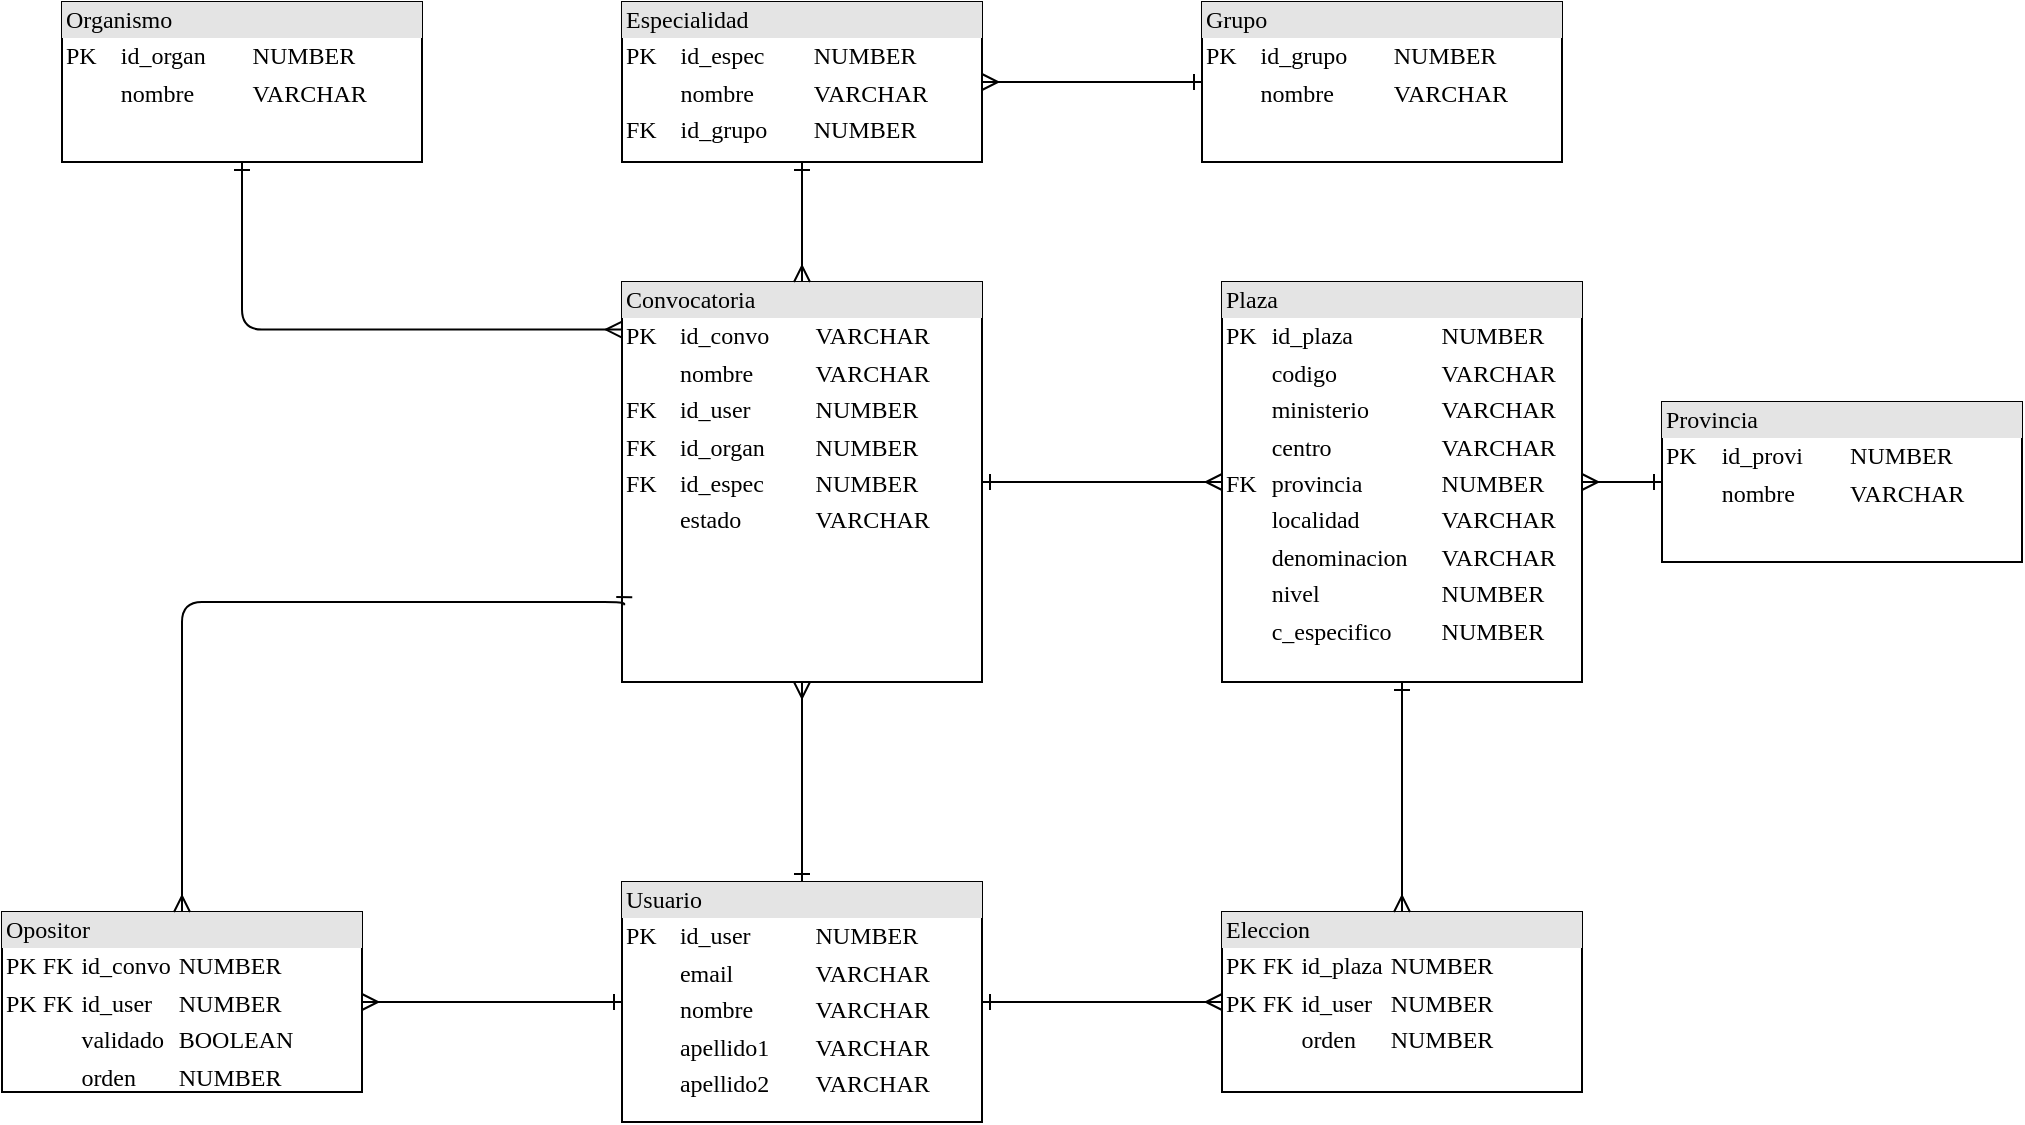 <mxfile version="16.6.4" type="github">
  <diagram name="Page-1" id="2ca16b54-16f6-2749-3443-fa8db7711227">
    <mxGraphModel dx="1422" dy="752" grid="1" gridSize="10" guides="1" tooltips="1" connect="1" arrows="1" fold="1" page="1" pageScale="1" pageWidth="1100" pageHeight="850" background="none" math="0" shadow="0">
      <root>
        <mxCell id="0" />
        <mxCell id="1" parent="0" />
        <mxCell id="2ed32ef02a7f4228-3" value="&lt;div style=&quot;box-sizing: border-box ; width: 100% ; background: #e4e4e4 ; padding: 2px&quot;&gt;Plaza&lt;br&gt;&lt;/div&gt;&lt;table style=&quot;width: 100% ; font-size: 1em&quot; cellspacing=&quot;0&quot; cellpadding=&quot;2&quot;&gt;&lt;tbody&gt;&lt;tr&gt;&lt;td&gt;PK&lt;br&gt;&lt;/td&gt;&lt;td&gt;id_plaza&lt;br&gt;&lt;/td&gt;&lt;td&gt;NUMBER&lt;br&gt;&lt;/td&gt;&lt;/tr&gt;&lt;tr&gt;&lt;td&gt;&lt;br&gt;&lt;/td&gt;&lt;td&gt;codigo&lt;br&gt;&lt;/td&gt;&lt;td&gt;VARCHAR&lt;br&gt;&lt;/td&gt;&lt;/tr&gt;&lt;tr&gt;&lt;td&gt;&lt;br&gt;&lt;/td&gt;&lt;td&gt;ministerio&lt;br&gt;&lt;/td&gt;&lt;td&gt;VARCHAR&lt;br&gt;&lt;/td&gt;&lt;/tr&gt;&lt;tr&gt;&lt;td&gt;&lt;br&gt;&lt;/td&gt;&lt;td&gt;centro&lt;br&gt;&lt;/td&gt;&lt;td&gt;VARCHAR&lt;/td&gt;&lt;/tr&gt;&lt;tr&gt;&lt;td&gt;FK&lt;br&gt;&lt;/td&gt;&lt;td&gt;provincia&lt;br&gt;&lt;/td&gt;&lt;td&gt;NUMBER&lt;br&gt;&lt;/td&gt;&lt;/tr&gt;&lt;tr&gt;&lt;td&gt;&lt;br&gt;&lt;/td&gt;&lt;td&gt;localidad&lt;br&gt;&lt;/td&gt;&lt;td&gt;VARCHAR&lt;/td&gt;&lt;/tr&gt;&lt;tr&gt;&lt;td&gt;&lt;br&gt;&lt;/td&gt;&lt;td&gt;denominacion&lt;br&gt;&lt;/td&gt;&lt;td&gt;VARCHAR&lt;/td&gt;&lt;/tr&gt;&lt;tr&gt;&lt;td&gt;&lt;br&gt;&lt;/td&gt;&lt;td&gt;nivel&lt;br&gt;&lt;/td&gt;&lt;td&gt;NUMBER&lt;br&gt;&lt;/td&gt;&lt;/tr&gt;&lt;tr&gt;&lt;td&gt;&lt;br&gt;&lt;/td&gt;&lt;td&gt;c_especifico&lt;br&gt;&lt;/td&gt;&lt;td&gt;NUMBER&lt;br&gt;&lt;/td&gt;&lt;/tr&gt;&lt;/tbody&gt;&lt;/table&gt;" style="verticalAlign=top;align=left;overflow=fill;html=1;rounded=0;shadow=0;comic=0;labelBackgroundColor=none;strokeWidth=1;fontFamily=Verdana;fontSize=12" parent="1" vertex="1">
          <mxGeometry x="690" y="260" width="180" height="200" as="geometry" />
        </mxCell>
        <mxCell id="2ed32ef02a7f4228-5" value="&lt;div style=&quot;box-sizing: border-box ; width: 100% ; background: #e4e4e4 ; padding: 2px&quot;&gt;Eleccion&lt;/div&gt;&lt;table cellspacing=&quot;0&quot; cellpadding=&quot;2&quot;&gt;&lt;tbody&gt;&lt;tr&gt;&lt;td&gt;PK FK&lt;br&gt;&lt;/td&gt;&lt;td&gt;id_plaza&lt;br&gt;&lt;/td&gt;&lt;td&gt;NUMBER&lt;br&gt;&lt;/td&gt;&lt;/tr&gt;&lt;tr&gt;&lt;td&gt;PK FK&lt;br&gt;&lt;/td&gt;&lt;td&gt;id_user&lt;br&gt;&lt;/td&gt;&lt;td&gt;NUMBER&lt;br&gt;&lt;/td&gt;&lt;/tr&gt;&lt;tr&gt;&lt;td&gt;&lt;br&gt;&lt;/td&gt;&lt;td&gt;orden&lt;br&gt;&lt;/td&gt;&lt;td&gt;NUMBER&lt;br&gt;&lt;/td&gt;&lt;/tr&gt;&lt;tr&gt;&lt;td&gt;&lt;br&gt;&lt;/td&gt;&lt;td&gt;&lt;br&gt;&lt;/td&gt;&lt;td&gt;&lt;br&gt;&lt;/td&gt;&lt;/tr&gt;&lt;tr&gt;&lt;td&gt;&lt;br&gt;&lt;/td&gt;&lt;td&gt;&lt;br&gt;&lt;/td&gt;&lt;td&gt;&lt;br&gt;&lt;/td&gt;&lt;/tr&gt;&lt;/tbody&gt;&lt;/table&gt;" style="verticalAlign=top;align=left;overflow=fill;html=1;rounded=0;shadow=0;comic=0;labelBackgroundColor=none;strokeWidth=1;fontFamily=Verdana;fontSize=12" parent="1" vertex="1">
          <mxGeometry x="690" y="575" width="180" height="90" as="geometry" />
        </mxCell>
        <mxCell id="2ed32ef02a7f4228-21" style="edgeStyle=orthogonalEdgeStyle;html=1;labelBackgroundColor=none;startArrow=ERmany;endArrow=ERone;fontFamily=Verdana;fontSize=12;align=left;exitX=1;exitY=0.5;exitDx=0;exitDy=0;startFill=0;endFill=0;" parent="1" source="8BvIctw0IKY5NuIQhwcZ-6" target="8BvIctw0IKY5NuIQhwcZ-1" edge="1">
          <mxGeometry relative="1" as="geometry">
            <mxPoint x="570" y="180" as="sourcePoint" />
          </mxGeometry>
        </mxCell>
        <mxCell id="8BvIctw0IKY5NuIQhwcZ-1" value="&lt;div style=&quot;box-sizing: border-box ; width: 100% ; background: #e4e4e4 ; padding: 2px&quot;&gt;Grupo&lt;/div&gt;&lt;table style=&quot;width: 100% ; font-size: 1em&quot; cellspacing=&quot;0&quot; cellpadding=&quot;2&quot;&gt;&lt;tbody&gt;&lt;tr&gt;&lt;td&gt;PK&lt;br&gt;&lt;/td&gt;&lt;td&gt;id_grupo&lt;br&gt;&lt;/td&gt;&lt;td&gt;NUMBER&lt;br&gt;&lt;/td&gt;&lt;/tr&gt;&lt;tr&gt;&lt;td&gt;&lt;br&gt;&lt;/td&gt;&lt;td&gt;nombre&lt;br&gt;&lt;/td&gt;&lt;td&gt;VARCHAR&lt;br&gt;&lt;/td&gt;&lt;/tr&gt;&lt;tr&gt;&lt;td&gt;&lt;br&gt;&lt;/td&gt;&lt;td&gt;&lt;br&gt;&lt;/td&gt;&lt;td&gt;&lt;br&gt;&lt;/td&gt;&lt;/tr&gt;&lt;tr&gt;&lt;td&gt;&lt;br&gt;&lt;/td&gt;&lt;td&gt;&lt;br&gt;&lt;/td&gt;&lt;td&gt;&lt;br&gt;&lt;/td&gt;&lt;/tr&gt;&lt;tr&gt;&lt;td&gt;&lt;br&gt;&lt;/td&gt;&lt;td&gt;&lt;br&gt;&lt;/td&gt;&lt;td&gt;&lt;br&gt;&lt;/td&gt;&lt;/tr&gt;&lt;/tbody&gt;&lt;/table&gt;" style="verticalAlign=top;align=left;overflow=fill;html=1;rounded=0;shadow=0;comic=0;labelBackgroundColor=none;strokeWidth=1;fontFamily=Verdana;fontSize=12" parent="1" vertex="1">
          <mxGeometry x="680" y="120" width="180" height="80" as="geometry" />
        </mxCell>
        <mxCell id="8BvIctw0IKY5NuIQhwcZ-6" value="&lt;div style=&quot;box-sizing: border-box ; width: 100% ; background: #e4e4e4 ; padding: 2px&quot;&gt;Especialidad&lt;/div&gt;&lt;table style=&quot;width: 100% ; font-size: 1em&quot; cellspacing=&quot;0&quot; cellpadding=&quot;2&quot;&gt;&lt;tbody&gt;&lt;tr&gt;&lt;td&gt;PK&lt;br&gt;&lt;/td&gt;&lt;td&gt;id_espec&lt;br&gt;&lt;/td&gt;&lt;td&gt;NUMBER&lt;br&gt;&lt;/td&gt;&lt;/tr&gt;&lt;tr&gt;&lt;td&gt;&lt;br&gt;&lt;/td&gt;&lt;td&gt;nombre&lt;br&gt;&lt;/td&gt;&lt;td&gt;VARCHAR&lt;br&gt;&lt;/td&gt;&lt;/tr&gt;&lt;tr&gt;&lt;td&gt;FK&lt;br&gt;&lt;/td&gt;&lt;td&gt;id_grupo&lt;br&gt;&lt;/td&gt;&lt;td&gt;NUMBER&lt;br&gt;&lt;/td&gt;&lt;/tr&gt;&lt;/tbody&gt;&lt;/table&gt;" style="verticalAlign=top;align=left;overflow=fill;html=1;rounded=0;shadow=0;comic=0;labelBackgroundColor=none;strokeWidth=1;fontFamily=Verdana;fontSize=12" parent="1" vertex="1">
          <mxGeometry x="390" y="120" width="180" height="80" as="geometry" />
        </mxCell>
        <mxCell id="8BvIctw0IKY5NuIQhwcZ-8" value="&lt;div style=&quot;box-sizing: border-box ; width: 100% ; background: #e4e4e4 ; padding: 2px&quot;&gt;Organismo&lt;/div&gt;&lt;table style=&quot;width: 100% ; font-size: 1em&quot; cellspacing=&quot;0&quot; cellpadding=&quot;2&quot;&gt;&lt;tbody&gt;&lt;tr&gt;&lt;td&gt;PK&lt;br&gt;&lt;/td&gt;&lt;td&gt;id_organ&lt;br&gt;&lt;/td&gt;&lt;td&gt;NUMBER&lt;br&gt;&lt;/td&gt;&lt;/tr&gt;&lt;tr&gt;&lt;td&gt;&lt;br&gt;&lt;/td&gt;&lt;td&gt;nombre&lt;br&gt;&lt;/td&gt;&lt;td&gt;VARCHAR&lt;br&gt;&lt;/td&gt;&lt;/tr&gt;&lt;tr&gt;&lt;td&gt;&lt;br&gt;&lt;/td&gt;&lt;td&gt;&lt;br&gt;&lt;/td&gt;&lt;td&gt;&lt;br&gt;&lt;/td&gt;&lt;/tr&gt;&lt;tr&gt;&lt;td&gt;&lt;br&gt;&lt;/td&gt;&lt;td&gt;&lt;br&gt;&lt;/td&gt;&lt;td&gt;&lt;br&gt;&lt;/td&gt;&lt;/tr&gt;&lt;tr&gt;&lt;td&gt;&lt;br&gt;&lt;/td&gt;&lt;td&gt;&lt;br&gt;&lt;/td&gt;&lt;td&gt;&lt;br&gt;&lt;/td&gt;&lt;/tr&gt;&lt;/tbody&gt;&lt;/table&gt;" style="verticalAlign=top;align=left;overflow=fill;html=1;rounded=0;shadow=0;comic=0;labelBackgroundColor=none;strokeWidth=1;fontFamily=Verdana;fontSize=12" parent="1" vertex="1">
          <mxGeometry x="110" y="120" width="180" height="80" as="geometry" />
        </mxCell>
        <mxCell id="8BvIctw0IKY5NuIQhwcZ-9" value="&lt;div style=&quot;box-sizing: border-box ; width: 100% ; background: #e4e4e4 ; padding: 2px&quot;&gt;Opositor&lt;/div&gt;&lt;table cellspacing=&quot;0&quot; cellpadding=&quot;2&quot;&gt;&lt;tbody&gt;&lt;tr&gt;&lt;td&gt;PK FK&lt;br&gt;&lt;/td&gt;&lt;td&gt;id_convo&lt;br&gt;&lt;/td&gt;&lt;td&gt;NUMBER&lt;br&gt;&lt;/td&gt;&lt;/tr&gt;&lt;tr&gt;&lt;td&gt;PK FK&lt;br&gt;&lt;/td&gt;&lt;td&gt;id_user&lt;br&gt;&lt;/td&gt;&lt;td&gt;NUMBER&lt;br&gt;&lt;/td&gt;&lt;/tr&gt;&lt;tr&gt;&lt;td&gt;&lt;br&gt;&lt;/td&gt;&lt;td&gt;validado&lt;br&gt;&lt;/td&gt;&lt;td&gt;BOOLEAN&lt;br&gt;&lt;/td&gt;&lt;/tr&gt;&lt;tr&gt;&lt;td&gt;&lt;br&gt;&lt;/td&gt;&lt;td&gt;orden&lt;br&gt;&lt;/td&gt;&lt;td&gt;NUMBER&lt;br&gt;&lt;/td&gt;&lt;/tr&gt;&lt;tr&gt;&lt;td&gt;&lt;br&gt;&lt;/td&gt;&lt;td&gt;&lt;br&gt;&lt;/td&gt;&lt;td&gt;&lt;br&gt;&lt;/td&gt;&lt;/tr&gt;&lt;/tbody&gt;&lt;/table&gt;" style="verticalAlign=top;align=left;overflow=fill;html=1;rounded=0;shadow=0;comic=0;labelBackgroundColor=none;strokeWidth=1;fontFamily=Verdana;fontSize=12" parent="1" vertex="1">
          <mxGeometry x="80" y="575" width="180" height="90" as="geometry" />
        </mxCell>
        <mxCell id="8BvIctw0IKY5NuIQhwcZ-11" value="&lt;div style=&quot;box-sizing: border-box ; width: 100% ; background: #e4e4e4 ; padding: 2px&quot;&gt;Usuario&lt;br&gt;&lt;/div&gt;&lt;table style=&quot;width: 100% ; font-size: 1em&quot; cellspacing=&quot;0&quot; cellpadding=&quot;2&quot;&gt;&lt;tbody&gt;&lt;tr&gt;&lt;td&gt;PK&lt;br&gt;&lt;/td&gt;&lt;td&gt;id_user&lt;br&gt;&lt;/td&gt;&lt;td&gt;NUMBER&lt;br&gt;&lt;/td&gt;&lt;/tr&gt;&lt;tr&gt;&lt;td&gt;&lt;br&gt;&lt;/td&gt;&lt;td&gt;email&lt;br&gt;&lt;/td&gt;&lt;td&gt;VARCHAR&lt;br&gt;&lt;/td&gt;&lt;/tr&gt;&lt;tr&gt;&lt;td&gt;&lt;br&gt;&lt;/td&gt;&lt;td&gt;nombre&lt;br&gt;&lt;/td&gt;&lt;td&gt;VARCHAR&lt;/td&gt;&lt;/tr&gt;&lt;tr&gt;&lt;td&gt;&lt;br&gt;&lt;/td&gt;&lt;td&gt;apellido1&lt;br&gt;&lt;/td&gt;&lt;td&gt;VARCHAR&lt;/td&gt;&lt;/tr&gt;&lt;tr&gt;&lt;td&gt;&lt;br&gt;&lt;/td&gt;&lt;td&gt;apellido2&lt;br&gt;&lt;/td&gt;&lt;td&gt;VARCHAR&lt;/td&gt;&lt;/tr&gt;&lt;/tbody&gt;&lt;/table&gt;" style="verticalAlign=top;align=left;overflow=fill;html=1;rounded=0;shadow=0;comic=0;labelBackgroundColor=none;strokeWidth=1;fontFamily=Verdana;fontSize=12" parent="1" vertex="1">
          <mxGeometry x="390" y="560" width="180" height="120" as="geometry" />
        </mxCell>
        <mxCell id="8BvIctw0IKY5NuIQhwcZ-15" value="&lt;div style=&quot;box-sizing: border-box ; width: 100% ; background: #e4e4e4 ; padding: 2px&quot;&gt;Convocatoria&lt;br&gt;&lt;/div&gt;&lt;table style=&quot;width: 100% ; font-size: 1em&quot; cellspacing=&quot;0&quot; cellpadding=&quot;2&quot;&gt;&lt;tbody&gt;&lt;tr&gt;&lt;td&gt;PK&lt;br&gt;&lt;/td&gt;&lt;td&gt;id_convo&lt;br&gt;&lt;/td&gt;&lt;td&gt;VARCHAR&lt;br&gt;&lt;/td&gt;&lt;/tr&gt;&lt;tr&gt;&lt;td&gt;&lt;br&gt;&lt;/td&gt;&lt;td&gt;nombre&lt;br&gt;&lt;/td&gt;&lt;td&gt;VARCHAR&lt;br&gt;&lt;/td&gt;&lt;/tr&gt;&lt;tr&gt;&lt;td&gt;FK&lt;br&gt;&lt;/td&gt;&lt;td&gt;id_user&lt;br&gt;&lt;/td&gt;&lt;td&gt;NUMBER&lt;br&gt;&lt;/td&gt;&lt;/tr&gt;&lt;tr&gt;&lt;td&gt;FK&lt;br&gt;&lt;/td&gt;&lt;td&gt;id_organ&lt;br&gt;&lt;/td&gt;&lt;td&gt;NUMBER&lt;br&gt;&lt;/td&gt;&lt;/tr&gt;&lt;tr&gt;&lt;td&gt;FK&lt;br&gt;&lt;/td&gt;&lt;td&gt;id_espec&lt;br&gt;&lt;/td&gt;&lt;td&gt;NUMBER&lt;br&gt;&lt;/td&gt;&lt;/tr&gt;&lt;tr&gt;&lt;td&gt;&lt;br&gt;&lt;/td&gt;&lt;td&gt;estado&lt;br&gt;&lt;/td&gt;&lt;td&gt;VARCHAR&lt;br&gt;&lt;/td&gt;&lt;/tr&gt;&lt;tr&gt;&lt;td&gt;&lt;br&gt;&lt;/td&gt;&lt;td&gt;&lt;br&gt;&lt;/td&gt;&lt;td&gt;&lt;br&gt;&lt;/td&gt;&lt;/tr&gt;&lt;tr&gt;&lt;td&gt;&lt;br&gt;&lt;/td&gt;&lt;td&gt;&lt;br&gt;&lt;/td&gt;&lt;td&gt;&lt;br&gt;&lt;/td&gt;&lt;/tr&gt;&lt;tr&gt;&lt;td&gt;&lt;br&gt;&lt;/td&gt;&lt;td&gt;&lt;br&gt;&lt;/td&gt;&lt;td&gt;&lt;br&gt;&lt;/td&gt;&lt;/tr&gt;&lt;tr&gt;&lt;td&gt;&lt;br&gt;&lt;/td&gt;&lt;td&gt;&lt;br&gt;&lt;/td&gt;&lt;td&gt;&lt;br&gt;&lt;/td&gt;&lt;/tr&gt;&lt;tr&gt;&lt;td&gt;&lt;br&gt;&lt;/td&gt;&lt;td&gt;&lt;br&gt;&lt;/td&gt;&lt;td&gt;&lt;br&gt;&lt;/td&gt;&lt;/tr&gt;&lt;/tbody&gt;&lt;/table&gt;" style="verticalAlign=top;align=left;overflow=fill;html=1;rounded=0;shadow=0;comic=0;labelBackgroundColor=none;strokeWidth=1;fontFamily=Verdana;fontSize=12" parent="1" vertex="1">
          <mxGeometry x="390" y="260" width="180" height="200" as="geometry" />
        </mxCell>
        <mxCell id="xR_HSrIAUmoEfzJgC_IC-1" style="edgeStyle=orthogonalEdgeStyle;html=1;labelBackgroundColor=none;startArrow=ERmany;endArrow=ERone;fontFamily=Verdana;fontSize=12;align=left;exitX=0;exitY=0.119;exitDx=0;exitDy=0;startFill=0;endFill=0;entryX=0.5;entryY=1;entryDx=0;entryDy=0;exitPerimeter=0;" edge="1" parent="1" source="8BvIctw0IKY5NuIQhwcZ-15" target="8BvIctw0IKY5NuIQhwcZ-8">
          <mxGeometry relative="1" as="geometry">
            <mxPoint x="580" y="170" as="sourcePoint" />
            <mxPoint x="690" y="170" as="targetPoint" />
          </mxGeometry>
        </mxCell>
        <mxCell id="xR_HSrIAUmoEfzJgC_IC-2" style="edgeStyle=orthogonalEdgeStyle;html=1;labelBackgroundColor=none;startArrow=ERmany;endArrow=ERone;fontFamily=Verdana;fontSize=12;align=left;exitX=0.5;exitY=0;exitDx=0;exitDy=0;startFill=0;endFill=0;entryX=0.5;entryY=1;entryDx=0;entryDy=0;" edge="1" parent="1" source="8BvIctw0IKY5NuIQhwcZ-15" target="8BvIctw0IKY5NuIQhwcZ-6">
          <mxGeometry relative="1" as="geometry">
            <mxPoint x="580" y="170" as="sourcePoint" />
            <mxPoint x="690" y="170" as="targetPoint" />
          </mxGeometry>
        </mxCell>
        <mxCell id="xR_HSrIAUmoEfzJgC_IC-3" style="edgeStyle=orthogonalEdgeStyle;html=1;labelBackgroundColor=none;startArrow=ERmany;endArrow=ERone;fontFamily=Verdana;fontSize=12;align=left;startFill=0;endFill=0;entryX=0.006;entryY=0.808;entryDx=0;entryDy=0;entryPerimeter=0;exitX=0.5;exitY=0;exitDx=0;exitDy=0;" edge="1" parent="1" source="8BvIctw0IKY5NuIQhwcZ-9" target="8BvIctw0IKY5NuIQhwcZ-15">
          <mxGeometry relative="1" as="geometry">
            <mxPoint x="160" y="460" as="sourcePoint" />
            <mxPoint x="290" y="520" as="targetPoint" />
            <Array as="points">
              <mxPoint x="170" y="420" />
              <mxPoint x="391" y="420" />
            </Array>
          </mxGeometry>
        </mxCell>
        <mxCell id="xR_HSrIAUmoEfzJgC_IC-4" style="edgeStyle=orthogonalEdgeStyle;html=1;labelBackgroundColor=none;startArrow=ERmany;endArrow=ERone;fontFamily=Verdana;fontSize=12;align=left;exitX=0.5;exitY=1;exitDx=0;exitDy=0;startFill=0;endFill=0;entryX=0.5;entryY=0;entryDx=0;entryDy=0;" edge="1" parent="1" source="8BvIctw0IKY5NuIQhwcZ-15" target="8BvIctw0IKY5NuIQhwcZ-11">
          <mxGeometry relative="1" as="geometry">
            <mxPoint x="590" y="550" as="sourcePoint" />
            <mxPoint x="590" y="490" as="targetPoint" />
            <Array as="points">
              <mxPoint x="480" y="520" />
              <mxPoint x="480" y="520" />
            </Array>
          </mxGeometry>
        </mxCell>
        <mxCell id="xR_HSrIAUmoEfzJgC_IC-5" value="&lt;div style=&quot;box-sizing: border-box ; width: 100% ; background: #e4e4e4 ; padding: 2px&quot;&gt;Provincia&lt;br&gt;&lt;/div&gt;&lt;table style=&quot;width: 100% ; font-size: 1em&quot; cellspacing=&quot;0&quot; cellpadding=&quot;2&quot;&gt;&lt;tbody&gt;&lt;tr&gt;&lt;td&gt;PK&lt;br&gt;&lt;/td&gt;&lt;td&gt;id_provi&lt;br&gt;&lt;/td&gt;&lt;td&gt;NUMBER&lt;br&gt;&lt;/td&gt;&lt;/tr&gt;&lt;tr&gt;&lt;td&gt;&lt;br&gt;&lt;/td&gt;&lt;td&gt;nombre&lt;br&gt;&lt;/td&gt;&lt;td&gt;VARCHAR&lt;br&gt;&lt;/td&gt;&lt;/tr&gt;&lt;tr&gt;&lt;td&gt;&lt;br&gt;&lt;/td&gt;&lt;td&gt;&lt;br&gt;&lt;/td&gt;&lt;td&gt;&lt;br&gt;&lt;/td&gt;&lt;/tr&gt;&lt;tr&gt;&lt;td&gt;&lt;br&gt;&lt;/td&gt;&lt;td&gt;&lt;br&gt;&lt;/td&gt;&lt;td&gt;&lt;br&gt;&lt;/td&gt;&lt;/tr&gt;&lt;tr&gt;&lt;td&gt;&lt;br&gt;&lt;/td&gt;&lt;td&gt;&lt;br&gt;&lt;/td&gt;&lt;td&gt;&lt;br&gt;&lt;/td&gt;&lt;/tr&gt;&lt;/tbody&gt;&lt;/table&gt;" style="verticalAlign=top;align=left;overflow=fill;html=1;rounded=0;shadow=0;comic=0;labelBackgroundColor=none;strokeWidth=1;fontFamily=Verdana;fontSize=12" vertex="1" parent="1">
          <mxGeometry x="910" y="320" width="180" height="80" as="geometry" />
        </mxCell>
        <mxCell id="xR_HSrIAUmoEfzJgC_IC-7" style="edgeStyle=orthogonalEdgeStyle;html=1;labelBackgroundColor=none;startArrow=ERmany;endArrow=ERone;fontFamily=Verdana;fontSize=12;align=left;exitX=1;exitY=0.5;exitDx=0;exitDy=0;startFill=0;endFill=0;entryX=0;entryY=0.5;entryDx=0;entryDy=0;" edge="1" parent="1" source="2ed32ef02a7f4228-3" target="xR_HSrIAUmoEfzJgC_IC-5">
          <mxGeometry relative="1" as="geometry">
            <mxPoint x="580" y="170" as="sourcePoint" />
            <mxPoint x="690" y="170" as="targetPoint" />
          </mxGeometry>
        </mxCell>
        <mxCell id="xR_HSrIAUmoEfzJgC_IC-8" style="edgeStyle=orthogonalEdgeStyle;html=1;labelBackgroundColor=none;startArrow=ERmany;endArrow=ERone;fontFamily=Verdana;fontSize=12;align=left;startFill=0;endFill=0;exitX=0;exitY=0.5;exitDx=0;exitDy=0;entryX=1;entryY=0.5;entryDx=0;entryDy=0;" edge="1" parent="1" source="2ed32ef02a7f4228-3" target="8BvIctw0IKY5NuIQhwcZ-15">
          <mxGeometry relative="1" as="geometry">
            <mxPoint x="620" y="410" as="sourcePoint" />
            <mxPoint x="610" y="400" as="targetPoint" />
          </mxGeometry>
        </mxCell>
        <mxCell id="xR_HSrIAUmoEfzJgC_IC-9" style="edgeStyle=orthogonalEdgeStyle;html=1;labelBackgroundColor=none;startArrow=ERmany;endArrow=ERone;fontFamily=Verdana;fontSize=12;align=left;exitX=0.5;exitY=0;exitDx=0;exitDy=0;startFill=0;endFill=0;entryX=0.5;entryY=1;entryDx=0;entryDy=0;" edge="1" parent="1" source="2ed32ef02a7f4228-5" target="2ed32ef02a7f4228-3">
          <mxGeometry relative="1" as="geometry">
            <mxPoint x="630" y="467.5" as="sourcePoint" />
            <mxPoint x="630" y="585" as="targetPoint" />
            <Array as="points">
              <mxPoint x="780" y="575" />
            </Array>
          </mxGeometry>
        </mxCell>
        <mxCell id="xR_HSrIAUmoEfzJgC_IC-10" style="edgeStyle=orthogonalEdgeStyle;html=1;labelBackgroundColor=none;startArrow=ERmany;endArrow=ERone;fontFamily=Verdana;fontSize=12;align=left;exitX=1;exitY=0.5;exitDx=0;exitDy=0;startFill=0;endFill=0;entryX=0;entryY=0.5;entryDx=0;entryDy=0;" edge="1" parent="1" source="8BvIctw0IKY5NuIQhwcZ-9" target="8BvIctw0IKY5NuIQhwcZ-11">
          <mxGeometry relative="1" as="geometry">
            <mxPoint x="490" y="467.5" as="sourcePoint" />
            <mxPoint x="490" y="585" as="targetPoint" />
            <Array as="points">
              <mxPoint x="360" y="620" />
              <mxPoint x="360" y="620" />
            </Array>
          </mxGeometry>
        </mxCell>
        <mxCell id="xR_HSrIAUmoEfzJgC_IC-11" style="edgeStyle=orthogonalEdgeStyle;html=1;labelBackgroundColor=none;startArrow=ERmany;endArrow=ERone;fontFamily=Verdana;fontSize=12;align=left;exitX=0;exitY=0.5;exitDx=0;exitDy=0;startFill=0;endFill=0;entryX=1;entryY=0.5;entryDx=0;entryDy=0;" edge="1" parent="1" source="2ed32ef02a7f4228-5" target="8BvIctw0IKY5NuIQhwcZ-11">
          <mxGeometry relative="1" as="geometry">
            <mxPoint x="270" y="630" as="sourcePoint" />
            <mxPoint x="400" y="630" as="targetPoint" />
            <Array as="points">
              <mxPoint x="620" y="620" />
              <mxPoint x="620" y="620" />
            </Array>
          </mxGeometry>
        </mxCell>
      </root>
    </mxGraphModel>
  </diagram>
</mxfile>
